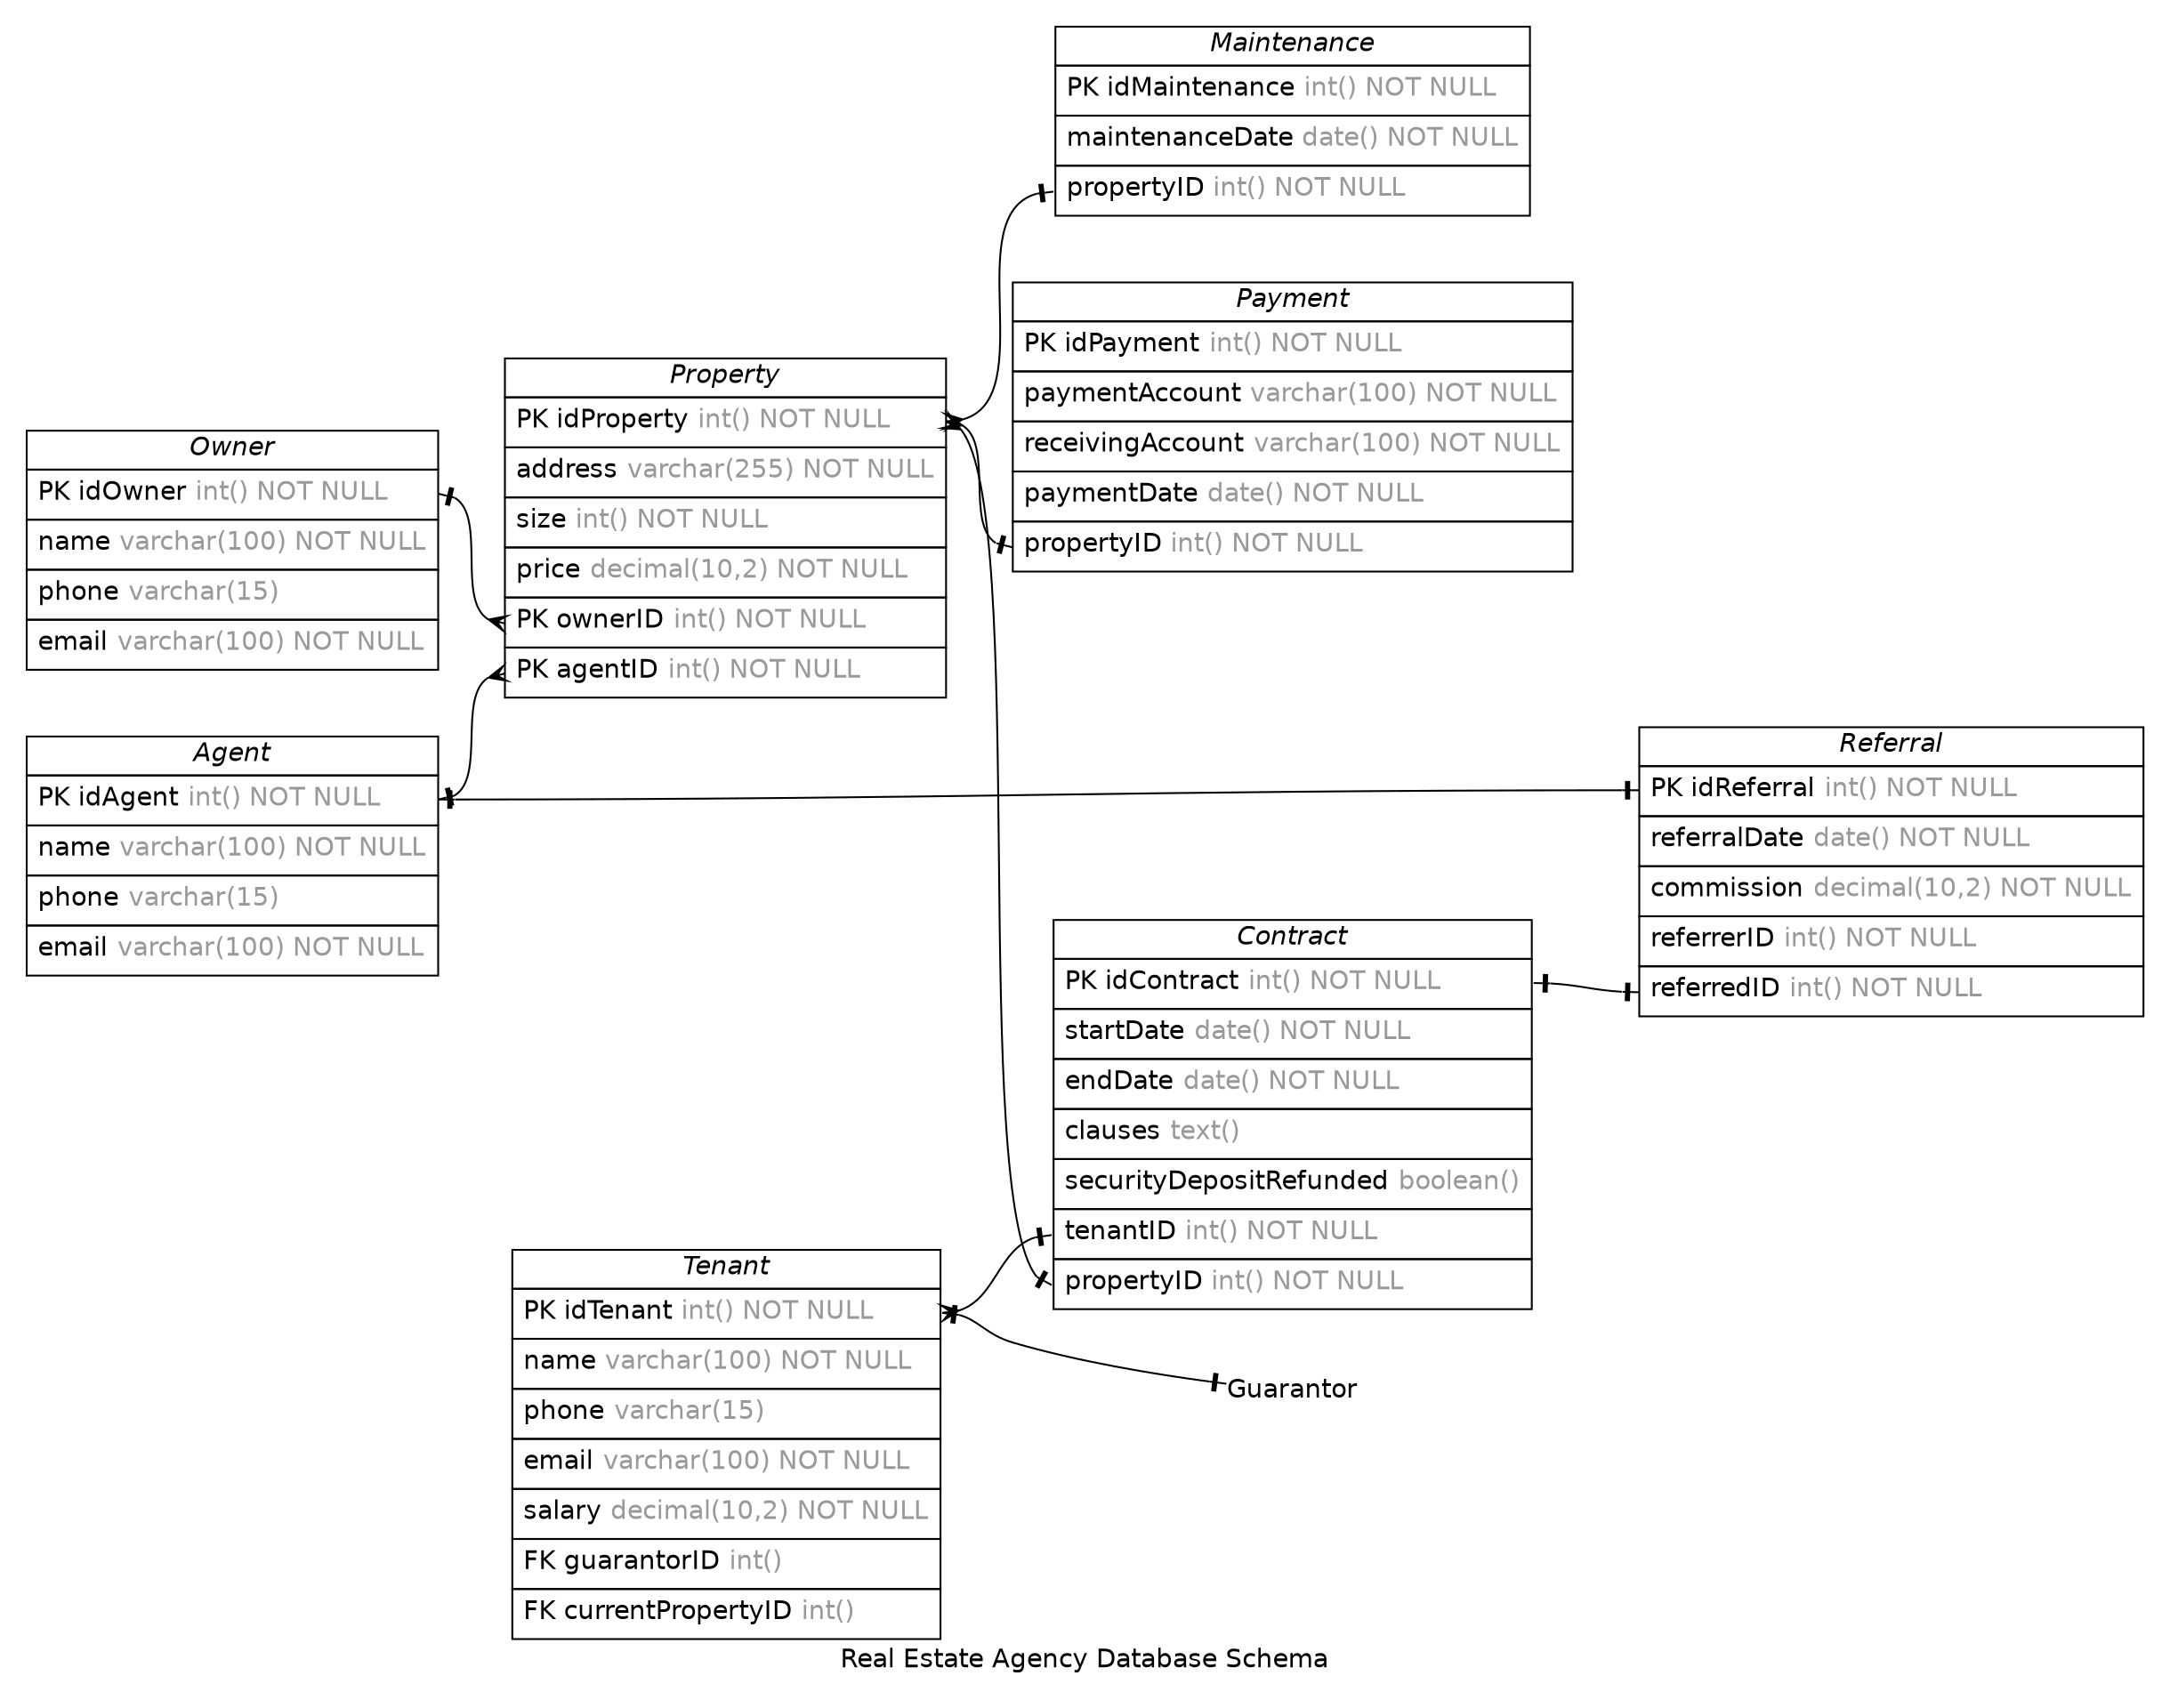 /* created with ERDot < https://github.com/ehne/ERDot > */
digraph G {
    graph [
        nodesep=0.5;
        rankdir="LR";
        concentrate=true;
        splines="spline";
        fontname="Helvetica";
        pad="0.2,0.2",
        label="Real Estate Agency Database Schema",
        
    ];
    
    node [shape=plain, fontname="Helvetica"];
    edge [
        dir=both,
        fontsize=12,
        arrowsize=0.9,
        penwidth=1.0,
        labelangle=32,
        labeldistance=1.8,
        fontname="Helvetica"
    ];
    
    "Agent" [ label=<
        <table border="0" cellborder="1" cellspacing="0" >
        <tr><td><i>Agent</i></td></tr>
        <tr><td port="idAgent" align="left" cellpadding="5">PK idAgent <font color="grey60">int() NOT NULL</font></td></tr>
        <tr><td port="name" align="left" cellpadding="5">name <font color="grey60">varchar(100) NOT NULL</font></td></tr>
        <tr><td port="phone" align="left" cellpadding="5">phone <font color="grey60">varchar(15)</font></td></tr>
        <tr><td port="email" align="left" cellpadding="5">email <font color="grey60">varchar(100) NOT NULL</font></td></tr>
    </table>>];
    "Tenant" [ label=<
        <table border="0" cellborder="1" cellspacing="0" >
        <tr><td><i>Tenant</i></td></tr>
        <tr><td port="idTenant" align="left" cellpadding="5">PK idTenant <font color="grey60">int() NOT NULL</font></td></tr>
        <tr><td port="name" align="left" cellpadding="5">name <font color="grey60">varchar(100) NOT NULL</font></td></tr>
        <tr><td port="phone" align="left" cellpadding="5">phone <font color="grey60">varchar(15)</font></td></tr>
        <tr><td port="email" align="left" cellpadding="5">email <font color="grey60">varchar(100) NOT NULL</font></td></tr>
        <tr><td port="salary" align="left" cellpadding="5">salary <font color="grey60">decimal(10,2) NOT NULL</font></td></tr>
        <tr><td port="guarantorID" align="left" cellpadding="5">FK guarantorID <font color="grey60">int()</font></td></tr>
        <tr><td port="currentPropertyID" align="left" cellpadding="5">FK currentPropertyID <font color="grey60">int()</font></td></tr>
    </table>>];
    "Property" [ label=<
        <table border="0" cellborder="1" cellspacing="0" >
        <tr><td><i>Property</i></td></tr>
        <tr><td port="idProperty" align="left" cellpadding="5">PK idProperty <font color="grey60">int() NOT NULL</font></td></tr>
        <tr><td port="address" align="left" cellpadding="5">address <font color="grey60">varchar(255) NOT NULL</font></td></tr>
        <tr><td port="size" align="left" cellpadding="5">size <font color="grey60">int() NOT NULL</font></td></tr>
        <tr><td port="price" align="left" cellpadding="5">price <font color="grey60">decimal(10,2) NOT NULL</font></td></tr>
        <tr><td port="ownerID" align="left" cellpadding="5">PK ownerID <font color="grey60">int() NOT NULL</font></td></tr>
        <tr><td port="agentID" align="left" cellpadding="5">PK agentID <font color="grey60">int() NOT NULL</font></td></tr>
    </table>>];
    "Owner" [ label=<
        <table border="0" cellborder="1" cellspacing="0" >
        <tr><td><i>Owner</i></td></tr>
        <tr><td port="idOwner" align="left" cellpadding="5">PK idOwner <font color="grey60">int() NOT NULL</font></td></tr>
        <tr><td port="name" align="left" cellpadding="5">name <font color="grey60">varchar(100) NOT NULL</font></td></tr>
        <tr><td port="phone" align="left" cellpadding="5">phone <font color="grey60">varchar(15)</font></td></tr>
        <tr><td port="email" align="left" cellpadding="5">email <font color="grey60">varchar(100) NOT NULL</font></td></tr>
    </table>>];
    "Payment" [ label=<
        <table border="0" cellborder="1" cellspacing="0" >
        <tr><td><i>Payment</i></td></tr>
        <tr><td port="idPayment" align="left" cellpadding="5">PK idPayment <font color="grey60">int() NOT NULL</font></td></tr>
        <tr><td port="paymentAccount" align="left" cellpadding="5">paymentAccount <font color="grey60">varchar(100) NOT NULL</font></td></tr>
        <tr><td port="receivingAccount" align="left" cellpadding="5">receivingAccount <font color="grey60">varchar(100) NOT NULL</font></td></tr>
        <tr><td port="paymentDate" align="left" cellpadding="5">paymentDate <font color="grey60">date() NOT NULL</font></td></tr>
        <tr><td port="propertyID" align="left" cellpadding="5">propertyID <font color="grey60">int() NOT NULL</font></td></tr>
    </table>>];
    "Contract" [ label=<
        <table border="0" cellborder="1" cellspacing="0" >
        <tr><td><i>Contract</i></td></tr>
        <tr><td port="idContract" align="left" cellpadding="5">PK idContract <font color="grey60">int() NOT NULL</font></td></tr>
        <tr><td port="startDate" align="left" cellpadding="5">startDate <font color="grey60">date() NOT NULL</font></td></tr>
        <tr><td port="endDate" align="left" cellpadding="5">endDate <font color="grey60">date() NOT NULL</font></td></tr>
        <tr><td port="clauses" align="left" cellpadding="5">clauses <font color="grey60">text()</font></td></tr>
        <tr><td port="securityDepositRefunded" align="left" cellpadding="5">securityDepositRefunded <font color="grey60">boolean()</font></td></tr>
        <tr><td port="tenantID" align="left" cellpadding="5">tenantID <font color="grey60">int() NOT NULL</font></td></tr>
        <tr><td port="propertyID" align="left" cellpadding="5">propertyID <font color="grey60">int() NOT NULL</font></td></tr>
    </table>>];
    "Referral" [ label=<
        <table border="0" cellborder="1" cellspacing="0" >
        <tr><td><i>Referral</i></td></tr>
        <tr><td port="idReferral" align="left" cellpadding="5">PK idReferral <font color="grey60">int() NOT NULL</font></td></tr>
        <tr><td port="referralDate" align="left" cellpadding="5">referralDate <font color="grey60">date() NOT NULL</font></td></tr>
        <tr><td port="commission" align="left" cellpadding="5">commission <font color="grey60">decimal(10,2) NOT NULL</font></td></tr>
        <tr><td port="referrerID" align="left" cellpadding="5">referrerID <font color="grey60">int() NOT NULL</font></td></tr>
        <tr><td port="referredID" align="left" cellpadding="5">referredID <font color="grey60">int() NOT NULL</font></td></tr>
    </table>>];
    "Maintenance" [ label=<
        <table border="0" cellborder="1" cellspacing="0" >
        <tr><td><i>Maintenance</i></td></tr>
        <tr><td port="idMaintenance" align="left" cellpadding="5">PK idMaintenance <font color="grey60">int() NOT NULL</font></td></tr>
        <tr><td port="maintenanceDate" align="left" cellpadding="5">maintenanceDate <font color="grey60">date() NOT NULL</font></td></tr>
        <tr><td port="propertyID" align="left" cellpadding="5">propertyID <font color="grey60">int() NOT NULL</font></td></tr>
    </table>>];

    
    "Agent":"idAgent"->"Property":"agentID" [
        arrowhead=ocrow,

        arrowtail=noneotee,
    ];

    
    "Owner":"idOwner"->"Property":"ownerID" [
        arrowhead=ocrow,

        arrowtail=noneotee,
    ];

    
    "Property":"idProperty"->"Contract":"propertyID" [
        arrowhead=noneotee,

        arrowtail=ocrow,
    ];

    
    "Tenant":"idTenant"->"Contract":"tenantID" [
        arrowhead=noneotee,

        arrowtail=ocrow,
    ];

    
    "Tenant":"idTenant"->"Guarantor":"guarantorID" [
        arrowhead=noneotee,

        arrowtail=noneotee,
    ];

    
    "Property":"idProperty"->"Payment":"propertyID" [
        arrowhead=noneotee,

        arrowtail=ocrow,
    ];

    
    "Contract":"idContract"->"Referral":"referredID" [
        arrowhead=noneotee,

        arrowtail=noneotee,
    ];

    
    "Referral":"idReferral"->"Agent":"idAgent" [
        arrowhead=noneotee,

        arrowtail=noneotee,
    ];

    
    "Property":"idProperty"->"Maintenance":"propertyID" [
        arrowhead=noneotee,

        arrowtail=ocrow,
    ];
}
